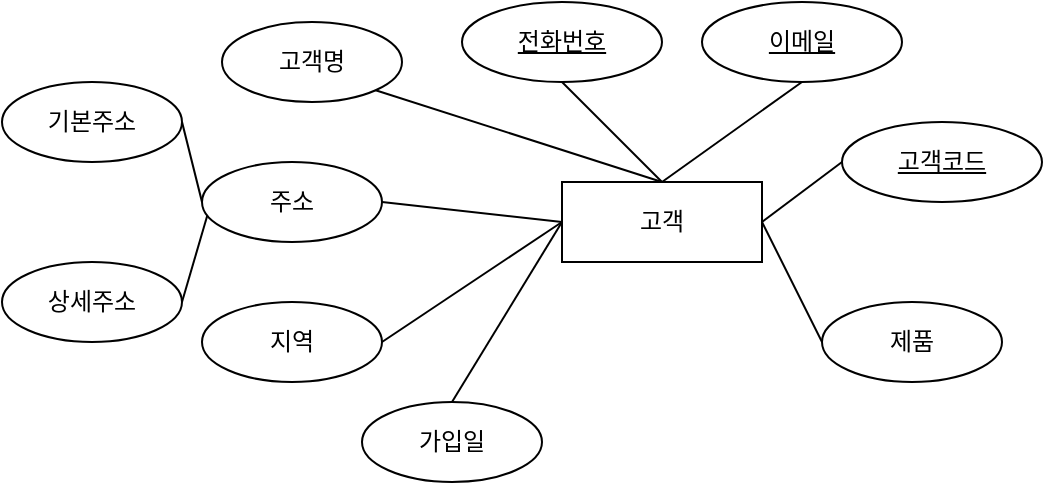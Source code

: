 <mxfile version="25.0.3">
  <diagram name="페이지-1" id="dr_OBvtDpyfkwUgcFmId">
    <mxGraphModel dx="1509" dy="821" grid="1" gridSize="10" guides="1" tooltips="1" connect="1" arrows="1" fold="1" page="1" pageScale="1" pageWidth="827" pageHeight="1169" math="0" shadow="0">
      <root>
        <mxCell id="0" />
        <mxCell id="1" parent="0" />
        <mxCell id="mSARZlNbXS721C2Y4noy-1" value="고객" style="rounded=0;whiteSpace=wrap;html=1;" vertex="1" parent="1">
          <mxGeometry x="280" y="280" width="100" height="40" as="geometry" />
        </mxCell>
        <mxCell id="mSARZlNbXS721C2Y4noy-2" value="고객명" style="ellipse;whiteSpace=wrap;html=1;" vertex="1" parent="1">
          <mxGeometry x="110" y="200" width="90" height="40" as="geometry" />
        </mxCell>
        <mxCell id="mSARZlNbXS721C2Y4noy-3" value="주소" style="ellipse;whiteSpace=wrap;html=1;" vertex="1" parent="1">
          <mxGeometry x="100" y="270" width="90" height="40" as="geometry" />
        </mxCell>
        <mxCell id="mSARZlNbXS721C2Y4noy-4" value="지역" style="ellipse;whiteSpace=wrap;html=1;" vertex="1" parent="1">
          <mxGeometry x="100" y="340" width="90" height="40" as="geometry" />
        </mxCell>
        <mxCell id="mSARZlNbXS721C2Y4noy-5" value="가입일" style="ellipse;whiteSpace=wrap;html=1;" vertex="1" parent="1">
          <mxGeometry x="180" y="390" width="90" height="40" as="geometry" />
        </mxCell>
        <mxCell id="mSARZlNbXS721C2Y4noy-7" value="전화번호" style="ellipse;whiteSpace=wrap;html=1;align=center;fontStyle=4;" vertex="1" parent="1">
          <mxGeometry x="230" y="190" width="100" height="40" as="geometry" />
        </mxCell>
        <mxCell id="mSARZlNbXS721C2Y4noy-8" value="이메일" style="ellipse;whiteSpace=wrap;html=1;align=center;fontStyle=4;" vertex="1" parent="1">
          <mxGeometry x="350" y="190" width="100" height="40" as="geometry" />
        </mxCell>
        <mxCell id="mSARZlNbXS721C2Y4noy-9" value="고객코드" style="ellipse;whiteSpace=wrap;html=1;align=center;fontStyle=4;" vertex="1" parent="1">
          <mxGeometry x="420" y="250" width="100" height="40" as="geometry" />
        </mxCell>
        <mxCell id="mSARZlNbXS721C2Y4noy-10" value="제품" style="ellipse;whiteSpace=wrap;html=1;" vertex="1" parent="1">
          <mxGeometry x="410" y="340" width="90" height="40" as="geometry" />
        </mxCell>
        <mxCell id="mSARZlNbXS721C2Y4noy-11" value="" style="endArrow=none;html=1;rounded=0;entryX=0.5;entryY=0;entryDx=0;entryDy=0;exitX=0.5;exitY=1;exitDx=0;exitDy=0;" edge="1" parent="1" source="mSARZlNbXS721C2Y4noy-8" target="mSARZlNbXS721C2Y4noy-1">
          <mxGeometry width="50" height="50" relative="1" as="geometry">
            <mxPoint x="470" y="400" as="sourcePoint" />
            <mxPoint x="450" y="370" as="targetPoint" />
          </mxGeometry>
        </mxCell>
        <mxCell id="mSARZlNbXS721C2Y4noy-13" value="" style="endArrow=none;html=1;rounded=0;entryX=0.5;entryY=0;entryDx=0;entryDy=0;exitX=0.5;exitY=1;exitDx=0;exitDy=0;" edge="1" parent="1" source="mSARZlNbXS721C2Y4noy-7" target="mSARZlNbXS721C2Y4noy-1">
          <mxGeometry width="50" height="50" relative="1" as="geometry">
            <mxPoint x="400" y="420" as="sourcePoint" />
            <mxPoint x="450" y="370" as="targetPoint" />
          </mxGeometry>
        </mxCell>
        <mxCell id="mSARZlNbXS721C2Y4noy-14" value="" style="endArrow=none;html=1;rounded=0;exitX=1;exitY=1;exitDx=0;exitDy=0;" edge="1" parent="1" source="mSARZlNbXS721C2Y4noy-2">
          <mxGeometry width="50" height="50" relative="1" as="geometry">
            <mxPoint x="290" y="240" as="sourcePoint" />
            <mxPoint x="330" y="280" as="targetPoint" />
          </mxGeometry>
        </mxCell>
        <mxCell id="mSARZlNbXS721C2Y4noy-15" value="" style="endArrow=none;html=1;rounded=0;exitX=1;exitY=0.5;exitDx=0;exitDy=0;entryX=0;entryY=0.5;entryDx=0;entryDy=0;" edge="1" parent="1" source="mSARZlNbXS721C2Y4noy-3" target="mSARZlNbXS721C2Y4noy-1">
          <mxGeometry width="50" height="50" relative="1" as="geometry">
            <mxPoint x="197" y="244" as="sourcePoint" />
            <mxPoint x="340" y="290" as="targetPoint" />
          </mxGeometry>
        </mxCell>
        <mxCell id="mSARZlNbXS721C2Y4noy-16" value="" style="endArrow=none;html=1;rounded=0;exitX=1;exitY=0.5;exitDx=0;exitDy=0;entryX=0;entryY=0.5;entryDx=0;entryDy=0;" edge="1" parent="1" source="mSARZlNbXS721C2Y4noy-4" target="mSARZlNbXS721C2Y4noy-1">
          <mxGeometry width="50" height="50" relative="1" as="geometry">
            <mxPoint x="200" y="300" as="sourcePoint" />
            <mxPoint x="290" y="310" as="targetPoint" />
          </mxGeometry>
        </mxCell>
        <mxCell id="mSARZlNbXS721C2Y4noy-17" value="" style="endArrow=none;html=1;rounded=0;exitX=0.5;exitY=0;exitDx=0;exitDy=0;" edge="1" parent="1" source="mSARZlNbXS721C2Y4noy-5">
          <mxGeometry width="50" height="50" relative="1" as="geometry">
            <mxPoint x="200" y="370" as="sourcePoint" />
            <mxPoint x="280" y="300" as="targetPoint" />
          </mxGeometry>
        </mxCell>
        <mxCell id="mSARZlNbXS721C2Y4noy-18" value="" style="endArrow=none;html=1;rounded=0;entryX=1;entryY=0.5;entryDx=0;entryDy=0;exitX=0;exitY=0.5;exitDx=0;exitDy=0;" edge="1" parent="1" source="mSARZlNbXS721C2Y4noy-9" target="mSARZlNbXS721C2Y4noy-1">
          <mxGeometry width="50" height="50" relative="1" as="geometry">
            <mxPoint x="410" y="240" as="sourcePoint" />
            <mxPoint x="340" y="290" as="targetPoint" />
          </mxGeometry>
        </mxCell>
        <mxCell id="mSARZlNbXS721C2Y4noy-19" value="" style="endArrow=none;html=1;rounded=0;exitX=0;exitY=0.5;exitDx=0;exitDy=0;" edge="1" parent="1" source="mSARZlNbXS721C2Y4noy-10">
          <mxGeometry width="50" height="50" relative="1" as="geometry">
            <mxPoint x="430" y="280" as="sourcePoint" />
            <mxPoint x="380" y="300" as="targetPoint" />
          </mxGeometry>
        </mxCell>
        <mxCell id="mSARZlNbXS721C2Y4noy-20" value="기본주소" style="ellipse;whiteSpace=wrap;html=1;" vertex="1" parent="1">
          <mxGeometry y="230" width="90" height="40" as="geometry" />
        </mxCell>
        <mxCell id="mSARZlNbXS721C2Y4noy-21" value="상세주소" style="ellipse;whiteSpace=wrap;html=1;" vertex="1" parent="1">
          <mxGeometry y="320" width="90" height="40" as="geometry" />
        </mxCell>
        <mxCell id="mSARZlNbXS721C2Y4noy-22" value="" style="endArrow=none;html=1;rounded=0;exitX=1;exitY=0.5;exitDx=0;exitDy=0;entryX=0;entryY=0.5;entryDx=0;entryDy=0;" edge="1" parent="1" source="mSARZlNbXS721C2Y4noy-20" target="mSARZlNbXS721C2Y4noy-3">
          <mxGeometry width="50" height="50" relative="1" as="geometry">
            <mxPoint x="200" y="300" as="sourcePoint" />
            <mxPoint x="290" y="310" as="targetPoint" />
          </mxGeometry>
        </mxCell>
        <mxCell id="mSARZlNbXS721C2Y4noy-23" value="" style="endArrow=none;html=1;rounded=0;exitX=1;exitY=0.5;exitDx=0;exitDy=0;entryX=0.029;entryY=0.672;entryDx=0;entryDy=0;entryPerimeter=0;" edge="1" parent="1" source="mSARZlNbXS721C2Y4noy-21" target="mSARZlNbXS721C2Y4noy-3">
          <mxGeometry width="50" height="50" relative="1" as="geometry">
            <mxPoint x="100" y="260" as="sourcePoint" />
            <mxPoint x="100" y="300" as="targetPoint" />
          </mxGeometry>
        </mxCell>
      </root>
    </mxGraphModel>
  </diagram>
</mxfile>
